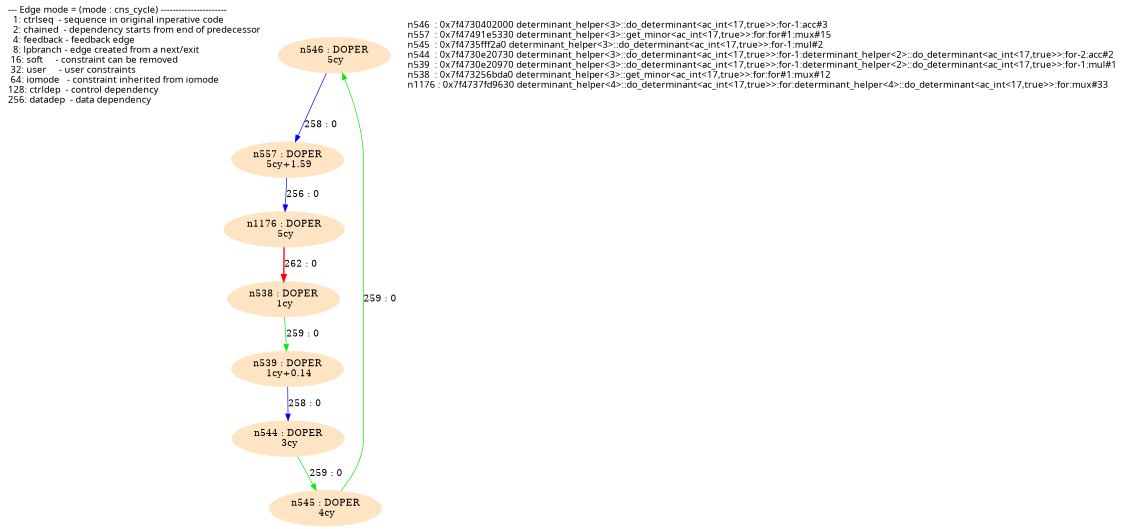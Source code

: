 digraph G {
  size="7.5,10"; center=true; ratio=auto;
  m1[fontname=Fixed,labeljust=left,label="--- Edge mode = (mode : cns_cycle) ----------------------\l  1: ctrlseq  - sequence in original inperative code     \l  2: chained  - dependency starts from end of predecessor\l  4: feedback - feedback edge                            \l  8: lpbranch - edge created from a next/exit            \l 16: soft     - constraint can be removed                \l 32: user     - user constraints                         \l 64: iomode   - constraint inherited from iomode         \l128: ctrldep  - control dependency                       \l256: datadep  - data dependency                          \l",shape=none];
  n546[label="n546 : DOPER\n 5cy\n",shape=ellipse,style=filled,color=bisque];
  n557[label="n557 : DOPER\n 5cy+1.59\n",shape=ellipse,style=filled,color=bisque];
  n545[label="n545 : DOPER\n 4cy\n",shape=ellipse,style=filled,color=bisque];
  n544[label="n544 : DOPER\n 3cy\n",shape=ellipse,style=filled,color=bisque];
  n539[label="n539 : DOPER\n 1cy+0.14\n",shape=ellipse,style=filled,color=bisque];
  n538[label="n538 : DOPER\n 1cy\n",shape=ellipse,style=filled,color=bisque];
  n1176[label="n1176 : DOPER\n 5cy\n",shape=ellipse,style=filled,color=bisque];
  m2[fontname=Fixed,labeljust=left,label="n546  : 0x7f4730402000 determinant_helper<3>::do_determinant<ac_int<17,true>>:for-1:acc#3\ln557  : 0x7f47491e5330 determinant_helper<3>::get_minor<ac_int<17,true>>:for:for#1:mux#15\ln545  : 0x7f4735fff2a0 determinant_helper<3>::do_determinant<ac_int<17,true>>:for-1:mul#2\ln544  : 0x7f4730e20730 determinant_helper<3>::do_determinant<ac_int<17,true>>:for-1:determinant_helper<2>::do_determinant<ac_int<17,true>>:for-2:acc#2\ln539  : 0x7f4730e20970 determinant_helper<3>::do_determinant<ac_int<17,true>>:for-1:determinant_helper<2>::do_determinant<ac_int<17,true>>:for-1:mul#1\ln538  : 0x7f473256bda0 determinant_helper<3>::get_minor<ac_int<17,true>>:for:for#1:mux#12\ln1176 : 0x7f4737fd9630 determinant_helper<4>::do_determinant<ac_int<17,true>>:for:determinant_helper<4>::do_determinant<ac_int<17,true>>:for:mux#33\l",shape=none];
  n546 -> n557[label="258 : 0",color=blue];
  n545 -> n546[label="259 : 0",color=green2];
  n544 -> n545[label="259 : 0",color=green2];
  n539 -> n544[label="258 : 0",color=blue];
  n538 -> n539[label="259 : 0",color=green2];
  n1176 -> n538[label="262 : 0",color=red, style=bold];
  n557 -> n1176[label="256 : 0",color=blue];
}

